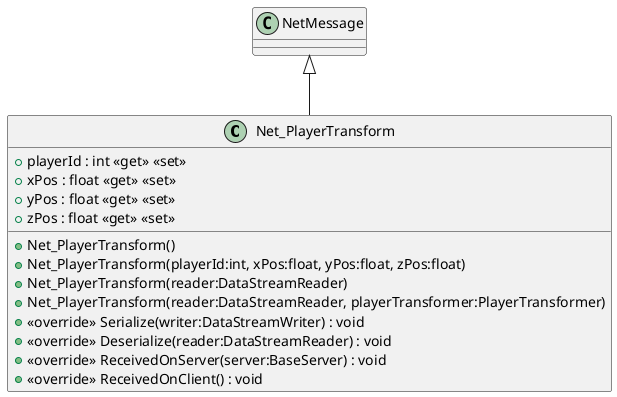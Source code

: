 @startuml
class Net_PlayerTransform {
    + playerId : int <<get>> <<set>>
    + xPos : float <<get>> <<set>>
    + yPos : float <<get>> <<set>>
    + zPos : float <<get>> <<set>>
    + Net_PlayerTransform()
    + Net_PlayerTransform(playerId:int, xPos:float, yPos:float, zPos:float)
    + Net_PlayerTransform(reader:DataStreamReader)
    + Net_PlayerTransform(reader:DataStreamReader, playerTransformer:PlayerTransformer)
    + <<override>> Serialize(writer:DataStreamWriter) : void
    + <<override>> Deserialize(reader:DataStreamReader) : void
    + <<override>> ReceivedOnServer(server:BaseServer) : void
    + <<override>> ReceivedOnClient() : void
}
NetMessage <|-- Net_PlayerTransform
@enduml
